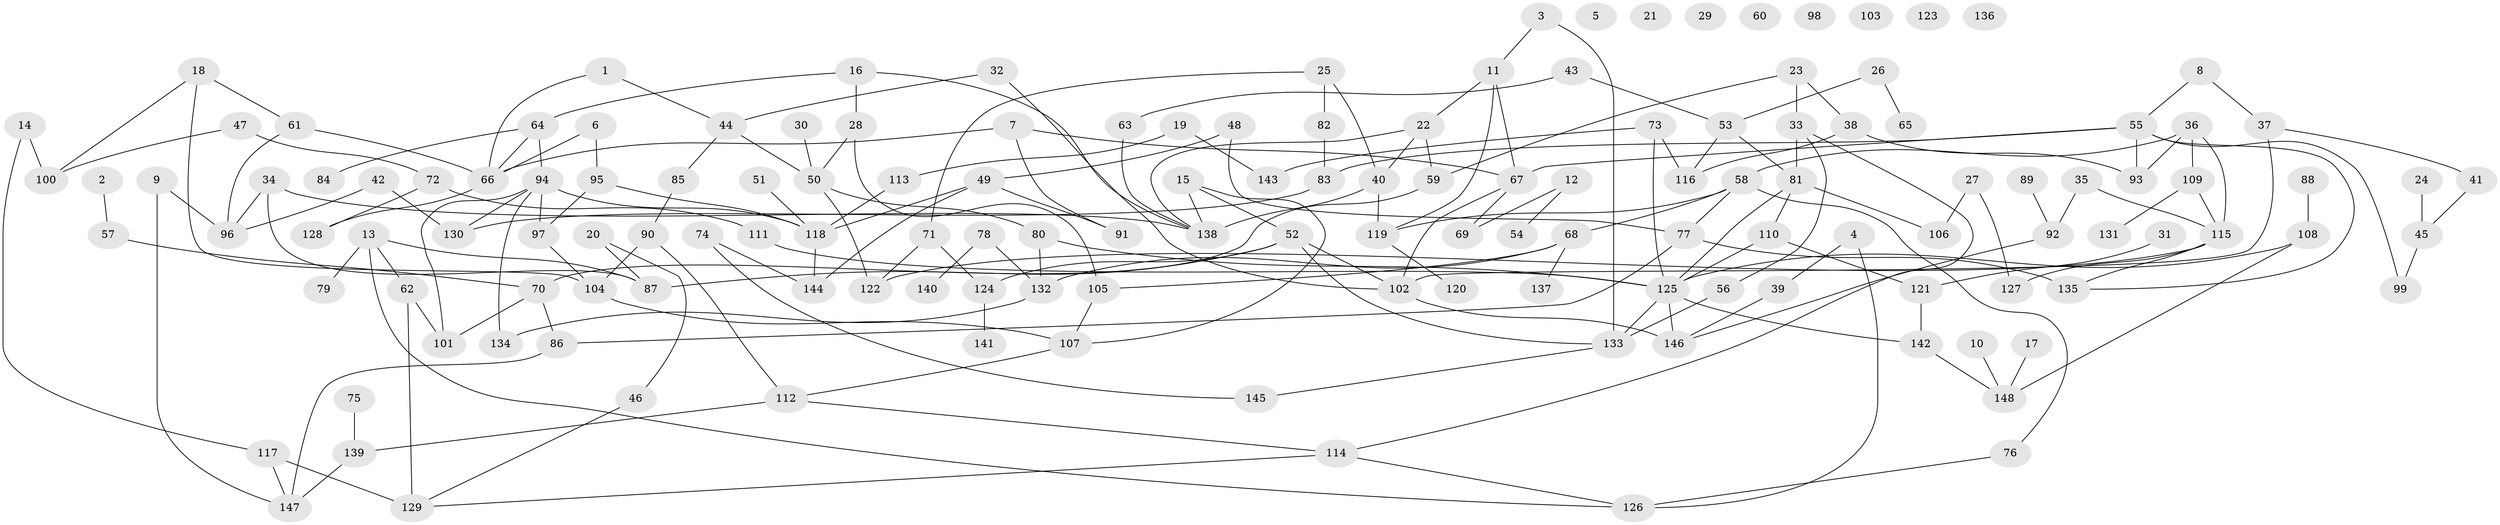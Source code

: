 // Generated by graph-tools (version 1.1) at 2025/49/03/09/25 03:49:04]
// undirected, 148 vertices, 203 edges
graph export_dot {
graph [start="1"]
  node [color=gray90,style=filled];
  1;
  2;
  3;
  4;
  5;
  6;
  7;
  8;
  9;
  10;
  11;
  12;
  13;
  14;
  15;
  16;
  17;
  18;
  19;
  20;
  21;
  22;
  23;
  24;
  25;
  26;
  27;
  28;
  29;
  30;
  31;
  32;
  33;
  34;
  35;
  36;
  37;
  38;
  39;
  40;
  41;
  42;
  43;
  44;
  45;
  46;
  47;
  48;
  49;
  50;
  51;
  52;
  53;
  54;
  55;
  56;
  57;
  58;
  59;
  60;
  61;
  62;
  63;
  64;
  65;
  66;
  67;
  68;
  69;
  70;
  71;
  72;
  73;
  74;
  75;
  76;
  77;
  78;
  79;
  80;
  81;
  82;
  83;
  84;
  85;
  86;
  87;
  88;
  89;
  90;
  91;
  92;
  93;
  94;
  95;
  96;
  97;
  98;
  99;
  100;
  101;
  102;
  103;
  104;
  105;
  106;
  107;
  108;
  109;
  110;
  111;
  112;
  113;
  114;
  115;
  116;
  117;
  118;
  119;
  120;
  121;
  122;
  123;
  124;
  125;
  126;
  127;
  128;
  129;
  130;
  131;
  132;
  133;
  134;
  135;
  136;
  137;
  138;
  139;
  140;
  141;
  142;
  143;
  144;
  145;
  146;
  147;
  148;
  1 -- 44;
  1 -- 66;
  2 -- 57;
  3 -- 11;
  3 -- 133;
  4 -- 39;
  4 -- 126;
  6 -- 66;
  6 -- 95;
  7 -- 66;
  7 -- 67;
  7 -- 91;
  8 -- 37;
  8 -- 55;
  9 -- 96;
  9 -- 147;
  10 -- 148;
  11 -- 22;
  11 -- 67;
  11 -- 119;
  12 -- 54;
  12 -- 69;
  13 -- 62;
  13 -- 79;
  13 -- 87;
  13 -- 126;
  14 -- 100;
  14 -- 117;
  15 -- 52;
  15 -- 107;
  15 -- 138;
  16 -- 28;
  16 -- 64;
  16 -- 138;
  17 -- 148;
  18 -- 61;
  18 -- 100;
  18 -- 104;
  19 -- 113;
  19 -- 143;
  20 -- 46;
  20 -- 87;
  22 -- 40;
  22 -- 59;
  22 -- 138;
  23 -- 33;
  23 -- 38;
  23 -- 59;
  24 -- 45;
  25 -- 40;
  25 -- 71;
  25 -- 82;
  26 -- 53;
  26 -- 65;
  27 -- 106;
  27 -- 127;
  28 -- 50;
  28 -- 105;
  30 -- 50;
  31 -- 121;
  32 -- 44;
  32 -- 102;
  33 -- 56;
  33 -- 81;
  33 -- 114;
  34 -- 87;
  34 -- 96;
  34 -- 138;
  35 -- 92;
  35 -- 115;
  36 -- 58;
  36 -- 93;
  36 -- 109;
  36 -- 115;
  37 -- 41;
  37 -- 102;
  38 -- 93;
  38 -- 116;
  39 -- 146;
  40 -- 119;
  40 -- 138;
  41 -- 45;
  42 -- 96;
  42 -- 130;
  43 -- 53;
  43 -- 63;
  44 -- 50;
  44 -- 85;
  45 -- 99;
  46 -- 129;
  47 -- 72;
  47 -- 100;
  48 -- 49;
  48 -- 77;
  49 -- 91;
  49 -- 118;
  49 -- 144;
  50 -- 80;
  50 -- 122;
  51 -- 118;
  52 -- 87;
  52 -- 102;
  52 -- 124;
  52 -- 133;
  53 -- 81;
  53 -- 116;
  55 -- 67;
  55 -- 83;
  55 -- 93;
  55 -- 99;
  55 -- 135;
  56 -- 133;
  57 -- 70;
  58 -- 68;
  58 -- 76;
  58 -- 77;
  58 -- 119;
  59 -- 70;
  61 -- 66;
  61 -- 96;
  62 -- 101;
  62 -- 129;
  63 -- 138;
  64 -- 66;
  64 -- 84;
  64 -- 94;
  66 -- 128;
  67 -- 69;
  67 -- 102;
  68 -- 105;
  68 -- 132;
  68 -- 137;
  70 -- 86;
  70 -- 101;
  71 -- 122;
  71 -- 124;
  72 -- 111;
  72 -- 128;
  73 -- 116;
  73 -- 125;
  73 -- 143;
  74 -- 144;
  74 -- 145;
  75 -- 139;
  76 -- 126;
  77 -- 86;
  77 -- 135;
  78 -- 132;
  78 -- 140;
  80 -- 125;
  80 -- 132;
  81 -- 106;
  81 -- 110;
  81 -- 125;
  82 -- 83;
  83 -- 130;
  85 -- 90;
  86 -- 147;
  88 -- 108;
  89 -- 92;
  90 -- 104;
  90 -- 112;
  92 -- 146;
  94 -- 97;
  94 -- 101;
  94 -- 118;
  94 -- 130;
  94 -- 134;
  95 -- 97;
  95 -- 118;
  97 -- 104;
  102 -- 146;
  104 -- 107;
  105 -- 107;
  107 -- 112;
  108 -- 125;
  108 -- 148;
  109 -- 115;
  109 -- 131;
  110 -- 121;
  110 -- 125;
  111 -- 125;
  112 -- 114;
  112 -- 139;
  113 -- 118;
  114 -- 126;
  114 -- 129;
  115 -- 122;
  115 -- 127;
  115 -- 135;
  117 -- 129;
  117 -- 147;
  118 -- 144;
  119 -- 120;
  121 -- 142;
  124 -- 141;
  125 -- 133;
  125 -- 142;
  125 -- 146;
  132 -- 134;
  133 -- 145;
  139 -- 147;
  142 -- 148;
}
